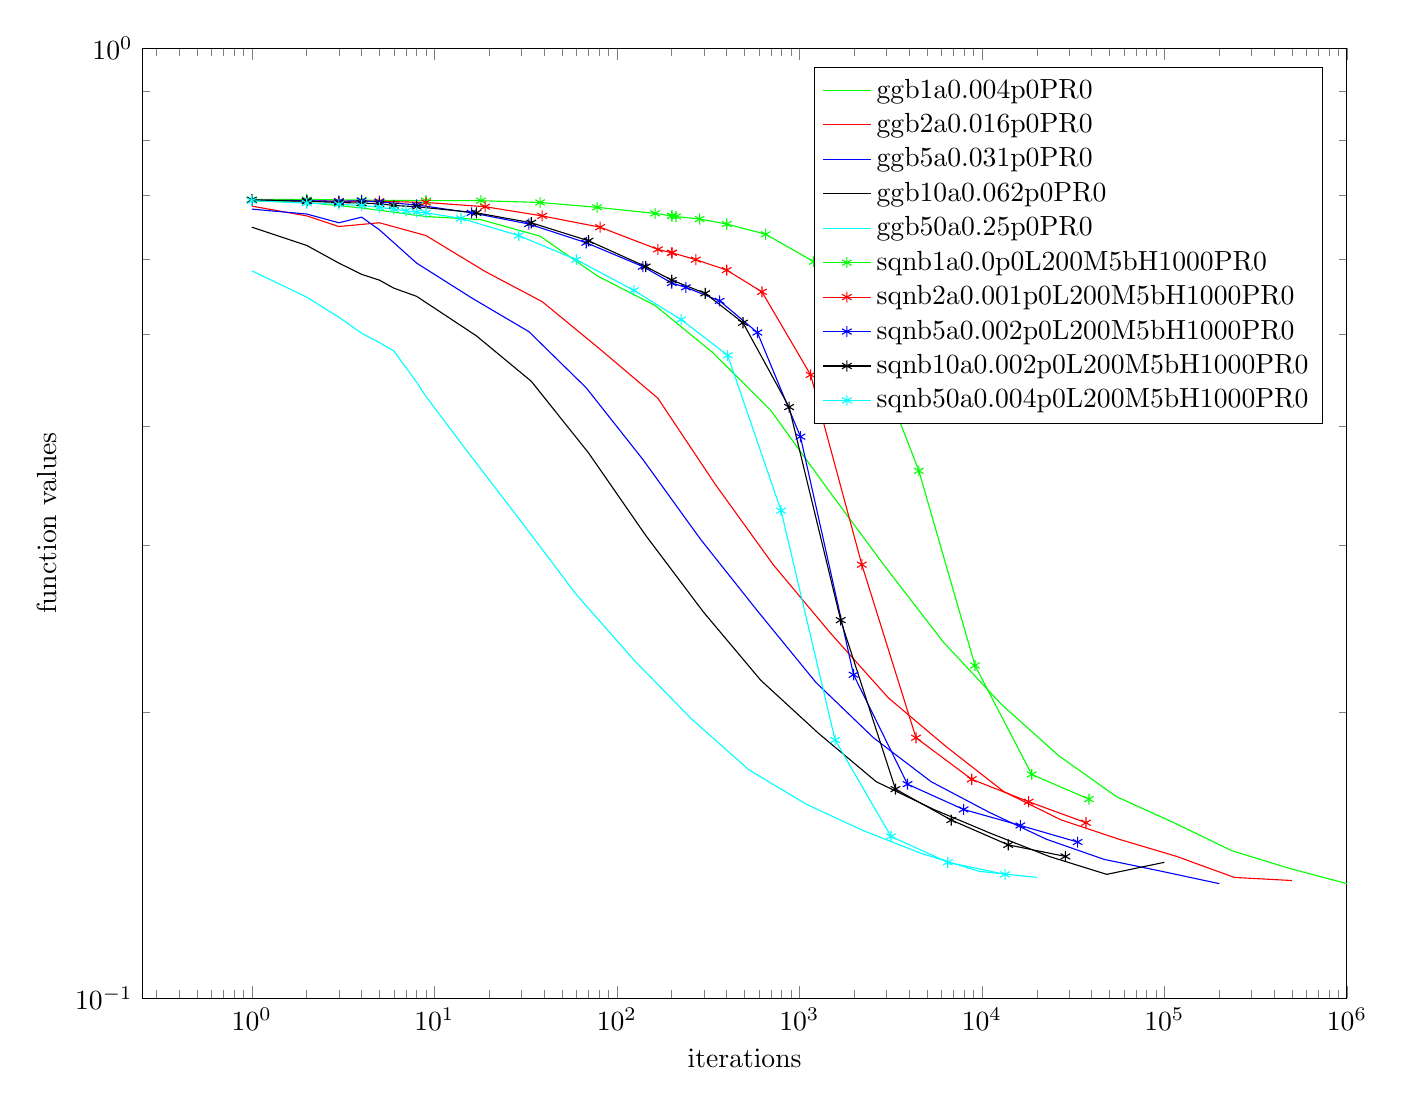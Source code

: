 % This file was created by matlab2tikz v0.4.6 running on MATLAB 8.2.
% Copyright (c) 2008--2014, Nico Schlömer <nico.schloemer@gmail.com>
% All rights reserved.
% Minimal pgfplots version: 1.3
% 
% The latest updates can be retrieved from
%   http://www.mathworks.com/matlabcentral/fileexchange/22022-matlab2tikz
% where you can also make suggestions and rate matlab2tikz.
% 
%
% defining custom colors
\definecolor{mycolor1}{rgb}{0.0,1.0,1.0}%
%
\begin{tikzpicture}

\begin{axis}[%
width=6.023in,
height=4.75in,
scale only axis,
xmode=log,
xmin=0,
xmax=1000000,
xminorticks=true,
xlabel={iterations},
ymode=log,
ymin=0.1,
ymax=1,
yminorticks=true,
ylabel={function values},
legend style={draw=black,fill=white,legend cell align=left}
]
\addplot [color=green,solid]
  table[row sep=crcr]{
1	0.691	\\
2	0.688	\\
4	0.679	\\
9	0.665	\\
18	0.66	\\
38	0.634	\\
78	0.576	\\
162	0.536	\\
336	0.478	\\
695	0.416	\\
1438	0.343	\\
2976	0.284	\\
6158	0.237	\\
12743	0.204	\\
26367	0.18	\\
54556	0.163	\\
112884	0.153	\\
233572	0.143	\\
483293	0.137	\\
1000000	0.132	\\
};
\addlegendentry{ggb1a0.004p0PR0};

\addplot [color=red,solid]
  table[row sep=crcr]{
1	0.682	\\
2	0.666	\\
3	0.649	\\
5	0.655	\\
9	0.635	\\
19	0.582	\\
39	0.541	\\
81	0.482	\\
168	0.428	\\
348	0.347	\\
719	0.286	\\
1488	0.242	\\
3079	0.207	\\
6372	0.184	\\
13184	0.165	\\
27278	0.154	\\
56442	0.147	\\
116786	0.141	\\
241647	0.134	\\
500000	0.133	\\
};
\addlegendentry{ggb2a0.016p0PR0};

\addplot [color=blue,solid]
  table[row sep=crcr]{
1	0.677	\\
2	0.669	\\
3	0.655	\\
4	0.664	\\
5	0.644	\\
8	0.594	\\
16	0.546	\\
33	0.503	\\
68	0.439	\\
139	0.369	\\
288	0.304	\\
596	0.255	\\
1232	0.215	\\
2549	0.188	\\
5274	0.169	\\
10912	0.157	\\
22577	0.147	\\
46715	0.14	\\
96659	0.136	\\
200000	0.132	\\
};
\addlegendentry{ggb5a0.031p0PR0};

\addplot [color=black,solid]
  table[row sep=crcr]{
1	0.648	\\
2	0.62	\\
3	0.594	\\
4	0.578	\\
5	0.57	\\
6	0.559	\\
8	0.548	\\
17	0.498	\\
34	0.446	\\
70	0.375	\\
144	0.307	\\
298	0.255	\\
616	0.216	\\
1275	0.19	\\
2637	0.169	\\
5456	0.158	\\
11289	0.149	\\
23358	0.141	\\
48330	0.135	\\
100000	0.139	\\
};
\addlegendentry{ggb10a0.062p0PR0};

\addplot [color=mycolor1,solid]
  table[row sep=crcr]{
1	0.583	\\
2	0.547	\\
3	0.521	\\
4	0.501	\\
5	0.49	\\
6	0.48	\\
7	0.461	\\
8	0.445	\\
9	0.43	\\
14	0.384	\\
29	0.32	\\
60	0.266	\\
124	0.227	\\
255	0.197	\\
528	0.174	\\
1092	0.16	\\
2258	0.15	\\
4672	0.142	\\
9666	0.136	\\
20000	0.134	\\
};
\addlegendentry{ggb50a0.25p0PR0};

\addplot [color=green,solid,mark=asterisk,mark options={solid}]
  table[row sep=crcr]{
1	0.693	\\
2	0.693	\\
4	0.692	\\
9	0.691	\\
18	0.691	\\
38	0.688	\\
78	0.68	\\
162	0.67	\\
200	0.666	\\
201	0.666	\\
211	0.665	\\
284	0.661	\\
400	0.653	\\
654	0.637	\\
1200	0.596	\\
2264	0.506	\\
4518	0.359	\\
9170	0.224	\\
18775	0.172	\\
38619	0.162	\\
};
\addlegendentry{sqnb1a0.0p0L200M5bH1000PR0};

\addplot [color=red,solid,mark=asterisk,mark options={solid}]
  table[row sep=crcr]{
1	0.692	\\
2	0.691	\\
3	0.69	\\
5	0.69	\\
9	0.688	\\
19	0.681	\\
39	0.666	\\
81	0.648	\\
168	0.614	\\
200	0.609	\\
201	0.609	\\
271	0.599	\\
400	0.584	\\
624	0.554	\\
1153	0.453	\\
2200	0.286	\\
4358	0.188	\\
8800	0.17	\\
18058	0.161	\\
37200	0.153	\\
};
\addlegendentry{sqnb2a0.001p0L200M5bH1000PR0};

\addplot [color=blue,solid,mark=asterisk,mark options={solid}]
  table[row sep=crcr]{
1	0.692	\\
2	0.691	\\
3	0.69	\\
4	0.691	\\
5	0.689	\\
8	0.684	\\
16	0.671	\\
33	0.653	\\
68	0.624	\\
139	0.589	\\
200	0.566	\\
239	0.56	\\
366	0.542	\\
589	0.502	\\
1014	0.39	\\
1982	0.219	\\
3915	0.168	\\
7943	0.158	\\
16251	0.152	\\
33480	0.146	\\
};
\addlegendentry{sqnb5a0.002p0L200M5bH1000PR0};

\addplot [color=black,solid,mark=asterisk,mark options={solid}]
  table[row sep=crcr]{
1	0.692	\\
2	0.69	\\
3	0.688	\\
4	0.687	\\
5	0.686	\\
6	0.683	\\
8	0.681	\\
17	0.671	\\
34	0.655	\\
70	0.627	\\
144	0.589	\\
200	0.57	\\
305	0.552	\\
491	0.514	\\
879	0.419	\\
1685	0.25	\\
3363	0.166	\\
6800	0.154	\\
13943	0.145	\\
28700	0.141	\\
};
\addlegendentry{sqnb10a0.002p0L200M5bH1000PR0};

\addplot [color=mycolor1,solid,mark=asterisk,mark options={solid}]
  table[row sep=crcr]{
1	0.691	\\
2	0.687	\\
3	0.685	\\
4	0.683	\\
5	0.68	\\
6	0.677	\\
7	0.674	\\
8	0.672	\\
9	0.671	\\
14	0.662	\\
29	0.635	\\
60	0.599	\\
124	0.556	\\
225	0.518	\\
405	0.475	\\
794	0.326	\\
1570	0.187	\\
3180	0.148	\\
6504	0.139	\\
13400	0.135	\\
};
\addlegendentry{sqnb50a0.004p0L200M5bH1000PR0};

\end{axis}
\end{tikzpicture}%